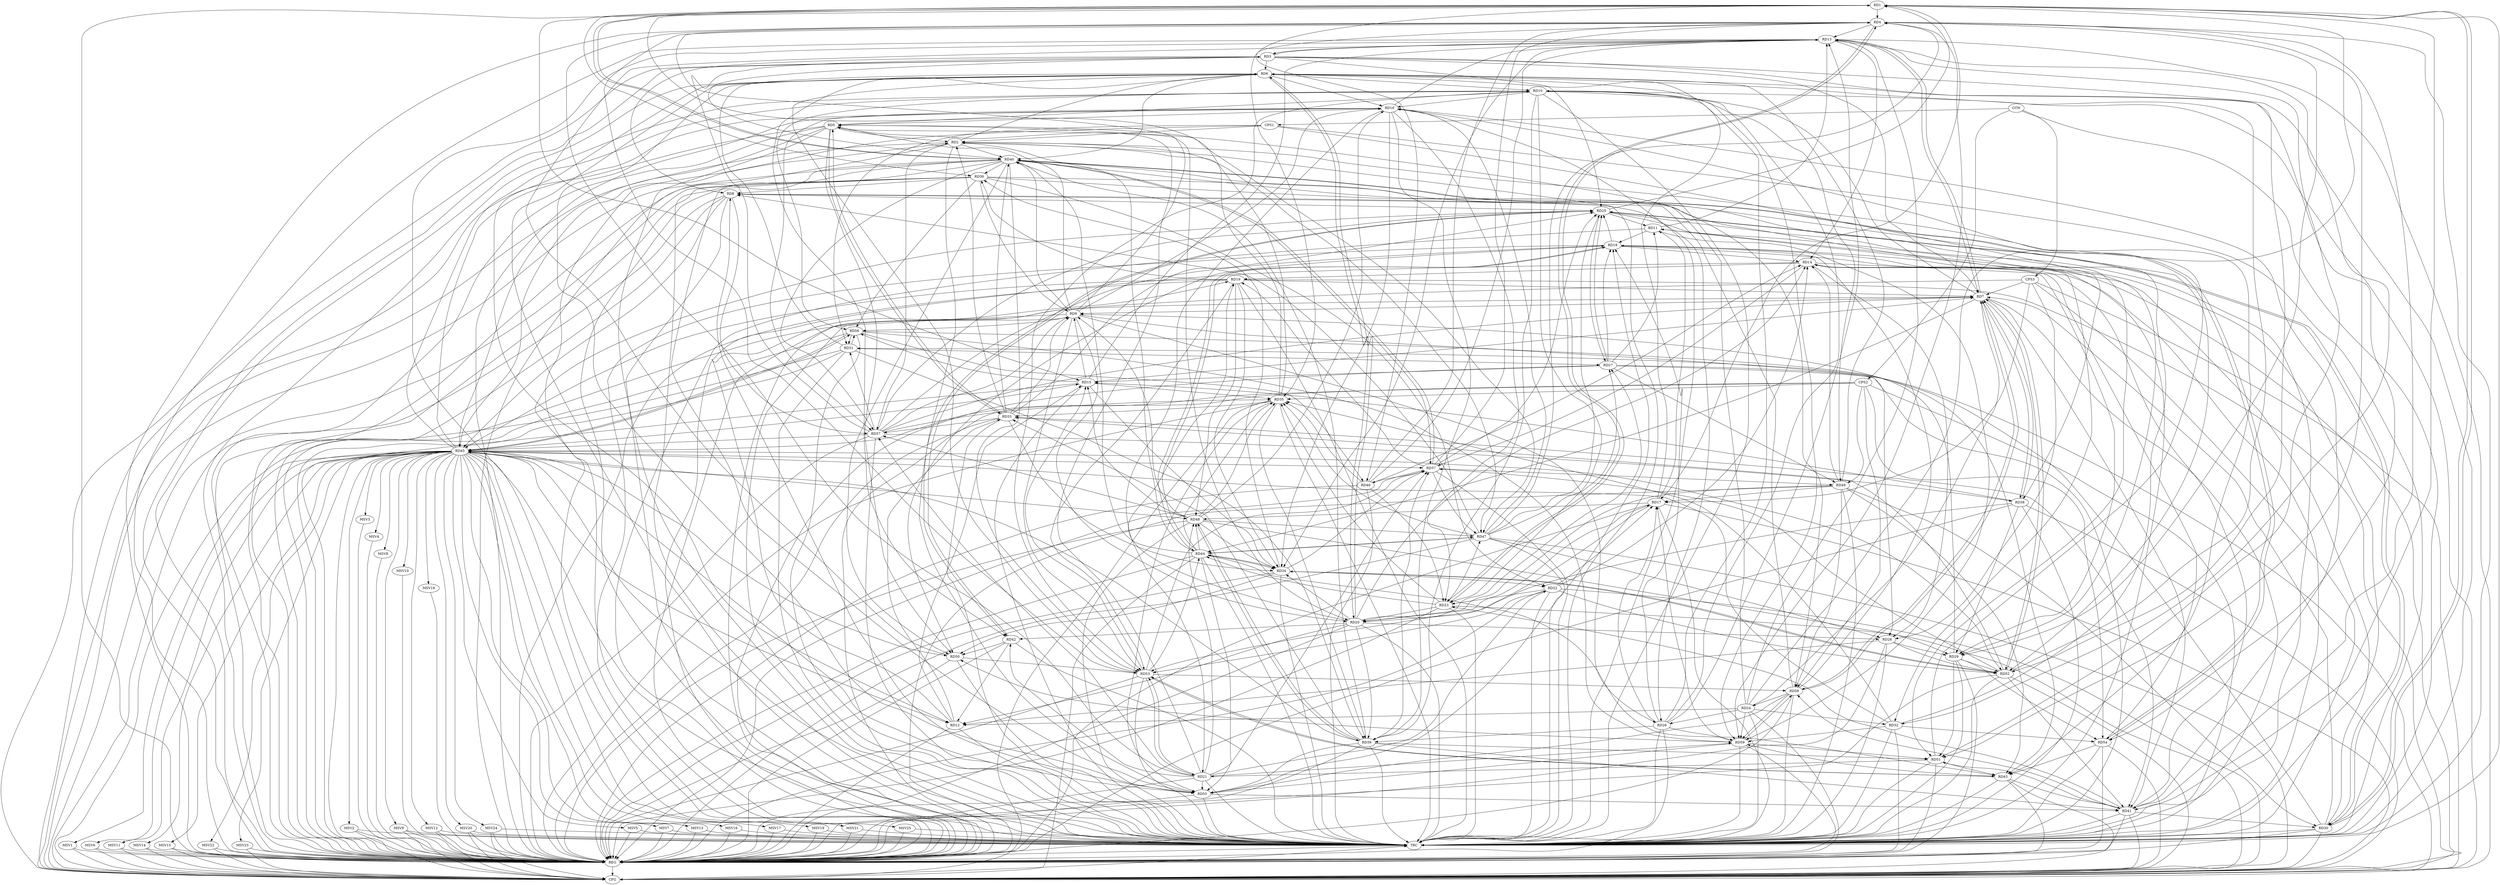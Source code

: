 strict digraph G {
  RD1 [ label="RD1" ];
  RD2 [ label="RD2" ];
  RD3 [ label="RD3" ];
  RD4 [ label="RD4" ];
  RD5 [ label="RD5" ];
  RD6 [ label="RD6" ];
  RD7 [ label="RD7" ];
  RD8 [ label="RD8" ];
  RD9 [ label="RD9" ];
  RD10 [ label="RD10" ];
  RD11 [ label="RD11" ];
  RD12 [ label="RD12" ];
  RD13 [ label="RD13" ];
  RD14 [ label="RD14" ];
  RD15 [ label="RD15" ];
  RD16 [ label="RD16" ];
  RD17 [ label="RD17" ];
  RD18 [ label="RD18" ];
  RD19 [ label="RD19" ];
  RD20 [ label="RD20" ];
  RD21 [ label="RD21" ];
  RD22 [ label="RD22" ];
  RD23 [ label="RD23" ];
  RD24 [ label="RD24" ];
  RD25 [ label="RD25" ];
  RD26 [ label="RD26" ];
  RD27 [ label="RD27" ];
  RD28 [ label="RD28" ];
  RD29 [ label="RD29" ];
  RD30 [ label="RD30" ];
  RD31 [ label="RD31" ];
  RD32 [ label="RD32" ];
  RD33 [ label="RD33" ];
  RD34 [ label="RD34" ];
  RD35 [ label="RD35" ];
  RD36 [ label="RD36" ];
  RD37 [ label="RD37" ];
  RD38 [ label="RD38" ];
  RD39 [ label="RD39" ];
  RD40 [ label="RD40" ];
  RD41 [ label="RD41" ];
  RD42 [ label="RD42" ];
  RD43 [ label="RD43" ];
  RD44 [ label="RD44" ];
  RD45 [ label="RD45" ];
  RD46 [ label="RD46" ];
  RD47 [ label="RD47" ];
  RD48 [ label="RD48" ];
  RD49 [ label="RD49" ];
  RD50 [ label="RD50" ];
  RD51 [ label="RD51" ];
  RD52 [ label="RD52" ];
  RD53 [ label="RD53" ];
  RD54 [ label="RD54" ];
  RD55 [ label="RD55" ];
  RD56 [ label="RD56" ];
  RD57 [ label="RD57" ];
  RD58 [ label="RD58" ];
  RD59 [ label="RD59" ];
  CPS1 [ label="CPS1" ];
  CPS2 [ label="CPS2" ];
  CPS3 [ label="CPS3" ];
  GTW [ label="GTW" ];
  REG [ label="REG" ];
  CFG [ label="CFG" ];
  TRC [ label="TRC" ];
  MSV1 [ label="MSV1" ];
  MSV2 [ label="MSV2" ];
  MSV3 [ label="MSV3" ];
  MSV4 [ label="MSV4" ];
  MSV5 [ label="MSV5" ];
  MSV6 [ label="MSV6" ];
  MSV7 [ label="MSV7" ];
  MSV8 [ label="MSV8" ];
  MSV9 [ label="MSV9" ];
  MSV10 [ label="MSV10" ];
  MSV11 [ label="MSV11" ];
  MSV12 [ label="MSV12" ];
  MSV13 [ label="MSV13" ];
  MSV14 [ label="MSV14" ];
  MSV15 [ label="MSV15" ];
  MSV16 [ label="MSV16" ];
  MSV17 [ label="MSV17" ];
  MSV18 [ label="MSV18" ];
  MSV19 [ label="MSV19" ];
  MSV20 [ label="MSV20" ];
  MSV21 [ label="MSV21" ];
  MSV22 [ label="MSV22" ];
  MSV23 [ label="MSV23" ];
  MSV24 [ label="MSV24" ];
  MSV25 [ label="MSV25" ];
  RD1 -> RD4;
  RD1 -> RD15;
  RD1 -> RD17;
  RD24 -> RD1;
  RD25 -> RD1;
  RD1 -> RD30;
  RD30 -> RD1;
  RD35 -> RD1;
  RD1 -> RD36;
  RD1 -> RD40;
  RD40 -> RD1;
  RD1 -> RD41;
  RD1 -> RD46;
  RD5 -> RD2;
  RD2 -> RD6;
  RD33 -> RD2;
  RD35 -> RD2;
  RD2 -> RD40;
  RD2 -> RD43;
  RD44 -> RD2;
  RD45 -> RD2;
  RD2 -> RD47;
  RD2 -> RD55;
  RD2 -> RD57;
  RD3 -> RD6;
  RD3 -> RD7;
  RD3 -> RD8;
  RD3 -> RD13;
  RD13 -> RD3;
  RD3 -> RD25;
  RD3 -> RD40;
  RD3 -> RD52;
  RD57 -> RD3;
  RD9 -> RD4;
  RD4 -> RD13;
  RD21 -> RD4;
  RD4 -> RD23;
  RD23 -> RD4;
  RD4 -> RD29;
  RD4 -> RD35;
  RD37 -> RD4;
  RD41 -> RD4;
  RD46 -> RD4;
  RD47 -> RD4;
  RD4 -> RD51;
  RD53 -> RD4;
  RD4 -> RD59;
  RD9 -> RD5;
  RD5 -> RD10;
  RD16 -> RD5;
  RD5 -> RD20;
  RD21 -> RD5;
  RD24 -> RD5;
  RD5 -> RD33;
  RD33 -> RD5;
  RD5 -> RD45;
  RD5 -> RD47;
  RD5 -> RD50;
  RD6 -> RD10;
  RD6 -> RD12;
  RD6 -> RD16;
  RD17 -> RD6;
  RD6 -> RD20;
  RD20 -> RD6;
  RD26 -> RD6;
  RD31 -> RD6;
  RD6 -> RD40;
  RD6 -> RD42;
  RD49 -> RD6;
  RD52 -> RD6;
  RD53 -> RD6;
  RD6 -> RD54;
  RD55 -> RD6;
  RD7 -> RD9;
  RD7 -> RD10;
  RD7 -> RD13;
  RD13 -> RD7;
  RD15 -> RD7;
  RD19 -> RD7;
  RD24 -> RD7;
  RD30 -> RD7;
  RD7 -> RD38;
  RD38 -> RD7;
  RD7 -> RD41;
  RD7 -> RD44;
  RD7 -> RD52;
  RD52 -> RD7;
  RD57 -> RD7;
  RD7 -> RD58;
  RD58 -> RD7;
  RD8 -> RD25;
  RD8 -> RD26;
  RD36 -> RD8;
  RD8 -> RD45;
  RD47 -> RD8;
  RD55 -> RD8;
  RD8 -> RD57;
  RD58 -> RD8;
  RD15 -> RD9;
  RD9 -> RD16;
  RD9 -> RD20;
  RD9 -> RD26;
  RD9 -> RD28;
  RD29 -> RD9;
  RD33 -> RD9;
  RD36 -> RD9;
  RD9 -> RD40;
  RD48 -> RD9;
  RD9 -> RD53;
  RD9 -> RD56;
  RD57 -> RD9;
  RD10 -> RD16;
  RD10 -> RD23;
  RD26 -> RD10;
  RD10 -> RD39;
  RD45 -> RD10;
  RD10 -> RD49;
  RD10 -> RD53;
  RD10 -> RD56;
  RD10 -> RD59;
  RD11 -> RD13;
  RD17 -> RD11;
  RD11 -> RD18;
  RD25 -> RD11;
  RD27 -> RD11;
  RD30 -> RD11;
  RD11 -> RD59;
  RD12 -> RD15;
  RD12 -> RD19;
  RD20 -> RD12;
  RD24 -> RD12;
  RD28 -> RD12;
  RD12 -> RD33;
  RD42 -> RD12;
  RD45 -> RD12;
  RD13 -> RD14;
  RD15 -> RD13;
  RD16 -> RD13;
  RD24 -> RD13;
  RD26 -> RD13;
  RD13 -> RD32;
  RD13 -> RD34;
  RD46 -> RD13;
  RD50 -> RD13;
  RD13 -> RD51;
  RD18 -> RD14;
  RD14 -> RD19;
  RD20 -> RD14;
  RD22 -> RD14;
  RD14 -> RD28;
  RD14 -> RD29;
  RD14 -> RD37;
  RD41 -> RD14;
  RD46 -> RD14;
  RD49 -> RD14;
  RD54 -> RD14;
  RD27 -> RD15;
  RD15 -> RD34;
  RD15 -> RD35;
  RD38 -> RD15;
  RD45 -> RD15;
  RD48 -> RD15;
  RD53 -> RD15;
  RD15 -> RD56;
  RD16 -> RD21;
  RD16 -> RD23;
  RD16 -> RD34;
  RD16 -> RD39;
  RD16 -> RD41;
  RD45 -> RD16;
  RD47 -> RD16;
  RD48 -> RD16;
  RD51 -> RD16;
  RD16 -> RD57;
  RD20 -> RD17;
  RD22 -> RD17;
  RD26 -> RD17;
  RD17 -> RD48;
  RD49 -> RD17;
  RD17 -> RD53;
  RD59 -> RD17;
  RD18 -> RD25;
  RD26 -> RD18;
  RD27 -> RD18;
  RD18 -> RD32;
  RD18 -> RD44;
  RD44 -> RD18;
  RD18 -> RD50;
  RD55 -> RD18;
  RD57 -> RD18;
  RD58 -> RD18;
  RD20 -> RD19;
  RD19 -> RD34;
  RD19 -> RD36;
  RD37 -> RD19;
  RD19 -> RD45;
  RD19 -> RD48;
  RD19 -> RD53;
  RD23 -> RD20;
  RD20 -> RD27;
  RD20 -> RD28;
  RD20 -> RD34;
  RD38 -> RD20;
  RD20 -> RD39;
  RD20 -> RD42;
  RD49 -> RD20;
  RD21 -> RD22;
  RD21 -> RD37;
  RD21 -> RD42;
  RD21 -> RD48;
  RD51 -> RD21;
  RD21 -> RD53;
  RD53 -> RD21;
  RD21 -> RD55;
  RD21 -> RD57;
  RD21 -> RD59;
  RD22 -> RD23;
  RD34 -> RD22;
  RD36 -> RD22;
  RD22 -> RD52;
  RD22 -> RD53;
  RD23 -> RD35;
  RD41 -> RD23;
  RD23 -> RD44;
  RD46 -> RD23;
  RD23 -> RD47;
  RD24 -> RD26;
  RD24 -> RD32;
  RD58 -> RD24;
  RD24 -> RD59;
  RD25 -> RD27;
  RD27 -> RD25;
  RD25 -> RD29;
  RD25 -> RD30;
  RD30 -> RD25;
  RD33 -> RD25;
  RD37 -> RD25;
  RD25 -> RD42;
  RD42 -> RD25;
  RD47 -> RD25;
  RD57 -> RD25;
  RD26 -> RD39;
  RD26 -> RD59;
  RD31 -> RD27;
  RD47 -> RD27;
  RD27 -> RD49;
  RD28 -> RD29;
  RD47 -> RD28;
  RD28 -> RD52;
  RD38 -> RD29;
  RD48 -> RD29;
  RD29 -> RD51;
  RD29 -> RD52;
  RD29 -> RD54;
  RD30 -> RD31;
  RD41 -> RD30;
  RD49 -> RD30;
  RD31 -> RD39;
  RD31 -> RD56;
  RD56 -> RD31;
  RD57 -> RD31;
  RD32 -> RD35;
  RD32 -> RD40;
  RD32 -> RD45;
  RD32 -> RD54;
  RD32 -> RD59;
  RD33 -> RD34;
  RD35 -> RD33;
  RD39 -> RD33;
  RD33 -> RD40;
  RD33 -> RD41;
  RD52 -> RD33;
  RD33 -> RD57;
  RD34 -> RD36;
  RD34 -> RD37;
  RD34 -> RD44;
  RD44 -> RD34;
  RD48 -> RD34;
  RD34 -> RD50;
  RD34 -> RD52;
  RD52 -> RD34;
  RD35 -> RD39;
  RD44 -> RD35;
  RD46 -> RD35;
  RD47 -> RD35;
  RD48 -> RD35;
  RD35 -> RD55;
  RD57 -> RD35;
  RD40 -> RD36;
  RD36 -> RD51;
  RD36 -> RD52;
  RD36 -> RD56;
  RD39 -> RD37;
  RD37 -> RD40;
  RD40 -> RD37;
  RD45 -> RD37;
  RD37 -> RD46;
  RD37 -> RD47;
  RD37 -> RD49;
  RD52 -> RD37;
  RD53 -> RD37;
  RD57 -> RD38;
  RD39 -> RD40;
  RD39 -> RD41;
  RD39 -> RD45;
  RD39 -> RD48;
  RD48 -> RD39;
  RD39 -> RD51;
  RD39 -> RD55;
  RD44 -> RD40;
  RD40 -> RD50;
  RD40 -> RD53;
  RD40 -> RD54;
  RD54 -> RD40;
  RD40 -> RD55;
  RD40 -> RD57;
  RD40 -> RD58;
  RD43 -> RD41;
  RD41 -> RD51;
  RD52 -> RD41;
  RD55 -> RD41;
  RD41 -> RD58;
  RD42 -> RD50;
  RD44 -> RD43;
  RD49 -> RD43;
  RD51 -> RD43;
  RD43 -> RD53;
  RD53 -> RD43;
  RD54 -> RD43;
  RD56 -> RD43;
  RD43 -> RD59;
  RD44 -> RD47;
  RD47 -> RD44;
  RD44 -> RD48;
  RD53 -> RD44;
  RD44 -> RD55;
  RD45 -> RD48;
  RD45 -> RD50;
  RD45 -> RD52;
  RD45 -> RD55;
  RD45 -> RD56;
  RD56 -> RD45;
  RD57 -> RD45;
  RD56 -> RD46;
  RD48 -> RD47;
  RD48 -> RD57;
  RD49 -> RD58;
  RD50 -> RD53;
  RD59 -> RD50;
  RD59 -> RD51;
  RD53 -> RD58;
  RD58 -> RD55;
  RD59 -> RD55;
  RD56 -> RD59;
  RD58 -> RD59;
  RD59 -> RD58;
  CPS1 -> RD2;
  CPS1 -> RD31;
  CPS1 -> RD38;
  CPS2 -> RD35;
  CPS2 -> RD58;
  CPS2 -> RD45;
  CPS2 -> RD54;
  CPS2 -> RD49;
  CPS3 -> RD28;
  CPS3 -> RD7;
  CPS3 -> RD17;
  GTW -> CPS1;
  GTW -> CPS2;
  GTW -> CPS3;
  RD1 -> REG;
  RD2 -> REG;
  RD3 -> REG;
  RD4 -> REG;
  RD5 -> REG;
  RD6 -> REG;
  RD7 -> REG;
  RD8 -> REG;
  RD9 -> REG;
  RD10 -> REG;
  RD11 -> REG;
  RD12 -> REG;
  RD13 -> REG;
  RD14 -> REG;
  RD15 -> REG;
  RD16 -> REG;
  RD17 -> REG;
  RD18 -> REG;
  RD19 -> REG;
  RD20 -> REG;
  RD21 -> REG;
  RD22 -> REG;
  RD23 -> REG;
  RD24 -> REG;
  RD25 -> REG;
  RD26 -> REG;
  RD27 -> REG;
  RD28 -> REG;
  RD29 -> REG;
  RD30 -> REG;
  RD31 -> REG;
  RD32 -> REG;
  RD33 -> REG;
  RD34 -> REG;
  RD35 -> REG;
  RD36 -> REG;
  RD37 -> REG;
  RD38 -> REG;
  RD39 -> REG;
  RD40 -> REG;
  RD41 -> REG;
  RD42 -> REG;
  RD43 -> REG;
  RD44 -> REG;
  RD45 -> REG;
  RD46 -> REG;
  RD47 -> REG;
  RD48 -> REG;
  RD49 -> REG;
  RD50 -> REG;
  RD51 -> REG;
  RD52 -> REG;
  RD53 -> REG;
  RD54 -> REG;
  RD55 -> REG;
  RD56 -> REG;
  RD57 -> REG;
  RD58 -> REG;
  RD59 -> REG;
  CPS1 -> REG;
  CPS2 -> REG;
  CPS3 -> REG;
  CPS3 -> CFG;
  RD17 -> CFG;
  RD23 -> CFG;
  RD36 -> CFG;
  RD19 -> CFG;
  RD13 -> CFG;
  RD31 -> CFG;
  RD2 -> CFG;
  RD44 -> CFG;
  RD41 -> CFG;
  RD30 -> CFG;
  RD43 -> CFG;
  RD38 -> CFG;
  RD54 -> CFG;
  RD8 -> CFG;
  RD27 -> CFG;
  RD40 -> CFG;
  RD5 -> CFG;
  RD52 -> CFG;
  RD35 -> CFG;
  RD18 -> CFG;
  RD47 -> CFG;
  RD10 -> CFG;
  RD3 -> CFG;
  RD22 -> CFG;
  REG -> CFG;
  RD1 -> TRC;
  RD2 -> TRC;
  RD3 -> TRC;
  RD4 -> TRC;
  RD5 -> TRC;
  RD6 -> TRC;
  RD7 -> TRC;
  RD8 -> TRC;
  RD9 -> TRC;
  RD10 -> TRC;
  RD11 -> TRC;
  RD12 -> TRC;
  RD13 -> TRC;
  RD14 -> TRC;
  RD15 -> TRC;
  RD16 -> TRC;
  RD17 -> TRC;
  RD18 -> TRC;
  RD19 -> TRC;
  RD20 -> TRC;
  RD21 -> TRC;
  RD22 -> TRC;
  RD23 -> TRC;
  RD24 -> TRC;
  RD25 -> TRC;
  RD26 -> TRC;
  RD27 -> TRC;
  RD28 -> TRC;
  RD29 -> TRC;
  RD30 -> TRC;
  RD31 -> TRC;
  RD32 -> TRC;
  RD33 -> TRC;
  RD34 -> TRC;
  RD35 -> TRC;
  RD36 -> TRC;
  RD37 -> TRC;
  RD38 -> TRC;
  RD39 -> TRC;
  RD40 -> TRC;
  RD41 -> TRC;
  RD42 -> TRC;
  RD43 -> TRC;
  RD44 -> TRC;
  RD45 -> TRC;
  RD46 -> TRC;
  RD47 -> TRC;
  RD48 -> TRC;
  RD49 -> TRC;
  RD50 -> TRC;
  RD51 -> TRC;
  RD52 -> TRC;
  RD53 -> TRC;
  RD54 -> TRC;
  RD55 -> TRC;
  RD56 -> TRC;
  RD57 -> TRC;
  RD58 -> TRC;
  RD59 -> TRC;
  CPS1 -> TRC;
  CPS2 -> TRC;
  CPS3 -> TRC;
  GTW -> TRC;
  CFG -> TRC;
  TRC -> REG;
  RD45 -> MSV1;
  MSV1 -> REG;
  MSV1 -> CFG;
  RD45 -> MSV2;
  RD45 -> MSV3;
  RD45 -> MSV4;
  MSV2 -> REG;
  MSV2 -> TRC;
  MSV2 -> CFG;
  MSV3 -> REG;
  MSV4 -> REG;
  RD45 -> MSV5;
  RD45 -> MSV6;
  RD45 -> MSV7;
  MSV5 -> REG;
  MSV5 -> TRC;
  MSV6 -> REG;
  MSV6 -> CFG;
  MSV7 -> REG;
  MSV7 -> TRC;
  RD45 -> MSV8;
  RD45 -> MSV9;
  RD45 -> MSV10;
  RD45 -> MSV11;
  RD45 -> MSV12;
  RD45 -> MSV13;
  RD45 -> MSV14;
  RD45 -> MSV15;
  RD45 -> MSV16;
  RD45 -> MSV17;
  MSV8 -> REG;
  MSV9 -> REG;
  MSV9 -> TRC;
  MSV9 -> CFG;
  MSV10 -> REG;
  MSV11 -> REG;
  MSV11 -> CFG;
  MSV12 -> REG;
  MSV12 -> TRC;
  MSV12 -> CFG;
  MSV13 -> REG;
  MSV13 -> TRC;
  MSV14 -> REG;
  MSV14 -> CFG;
  MSV15 -> REG;
  MSV15 -> CFG;
  MSV16 -> REG;
  MSV16 -> TRC;
  MSV17 -> REG;
  MSV17 -> TRC;
  RD45 -> MSV18;
  MSV18 -> REG;
  RD45 -> MSV19;
  RD45 -> MSV20;
  RD45 -> MSV21;
  MSV19 -> REG;
  MSV19 -> TRC;
  MSV20 -> REG;
  MSV20 -> TRC;
  MSV20 -> CFG;
  MSV21 -> REG;
  MSV21 -> TRC;
  RD45 -> MSV22;
  MSV22 -> REG;
  MSV22 -> CFG;
  RD45 -> MSV23;
  RD45 -> MSV24;
  RD45 -> MSV25;
  MSV23 -> REG;
  MSV23 -> CFG;
  MSV24 -> REG;
  MSV24 -> TRC;
  MSV24 -> CFG;
  MSV25 -> REG;
  MSV25 -> TRC;
}
